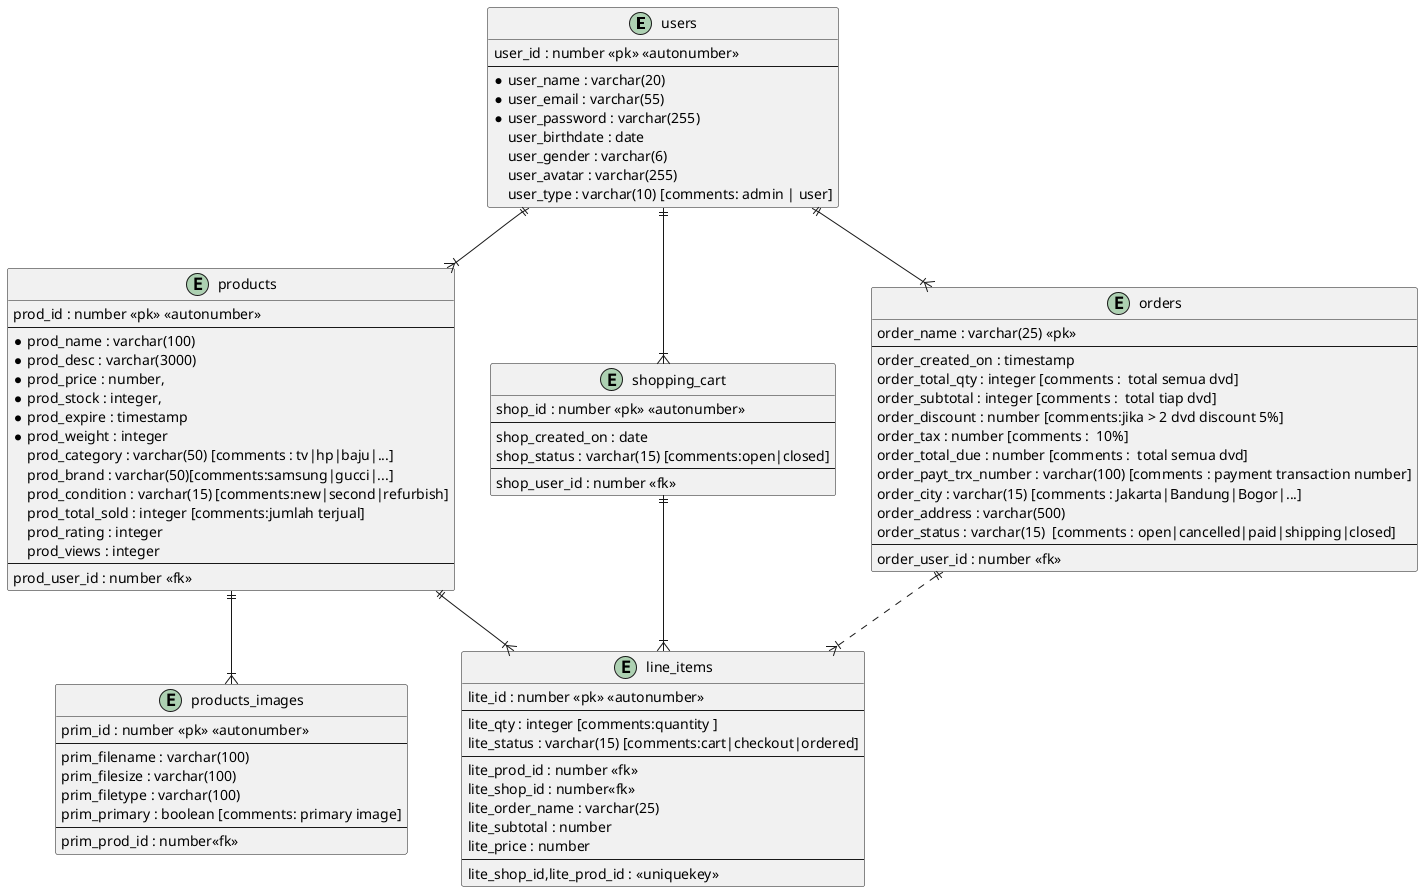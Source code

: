 @startuml erd-ecommerce.puml

entity users{
    user_id : number <<pk>> <<autonumber>>
    --
    *user_name : varchar(20)
    *user_email : varchar(55)
    *user_password : varchar(255)
    user_birthdate : date
    user_gender : varchar(6)
    user_avatar : varchar(255)
    user_type : varchar(10) [comments: admin | user]
}

entity products {
    prod_id : number <<pk>> <<autonumber>>
    --
    *prod_name : varchar(100)
    *prod_desc : varchar(3000)
    *prod_price : number,
    *prod_stock : integer,
    *prod_expire : timestamp
    *prod_weight : integer
    prod_category : varchar(50) [comments : tv|hp|baju|...]
    prod_brand : varchar(50)[comments:samsung|gucci|...]
    prod_condition : varchar(15) [comments:new|second|refurbish]
    prod_total_sold : integer [comments:jumlah terjual]
    prod_rating : integer
    prod_views : integer
    --
    prod_user_id : number <<fk>>
}

entity products_images{
    prim_id : number <<pk>> <<autonumber>>
    --
    prim_filename : varchar(100)
    prim_filesize : varchar(100) 
    prim_filetype : varchar(100)
    prim_primary : boolean [comments: primary image]
    --
    prim_prod_id : number<<fk>>
}


entity shopping_cart{
    shop_id : number <<pk>> <<autonumber>>
    --
    shop_created_on : date
    shop_status : varchar(15) [comments:open|closed]
    --
    shop_user_id : number <<fk>>
}

entity line_items {
    lite_id : number <<pk>> <<autonumber>>
    --
    lite_qty : integer [comments:quantity ]
    lite_status : varchar(15) [comments:cart|checkout|ordered]
    --
    lite_prod_id : number <<fk>>
    lite_shop_id : number<<fk>>
    lite_order_name : varchar(25) 
    lite_subtotal : number
    lite_price : number
    --
    lite_shop_id,lite_prod_id : <<uniquekey>>
}

 entity orders{
    order_name : varchar(25) <<pk>>
    --
    order_created_on : timestamp
    order_total_qty : integer [comments :  total semua dvd]
    order_subtotal : integer [comments :  total tiap dvd]
    order_discount : number [comments:jika > 2 dvd discount 5%]
    order_tax : number [comments :  10%]
    order_total_due : number [comments :  total semua dvd]
    order_payt_trx_number : varchar(100) [comments : payment transaction number]
    order_city : varchar(15) [comments : Jakarta|Bandung|Bogor|...]
    order_address : varchar(500)
    order_status : varchar(15)  [comments : open|cancelled|paid|shipping|closed]
    --
    order_user_id : number <<fk>>
}

users ||--|{ products
products ||--|{ products_images
products ||--|{ line_items
users ||--|{ orders
users ||--|{ shopping_cart
shopping_cart ||--|{ line_items
orders ||..|{ line_items


@enduml